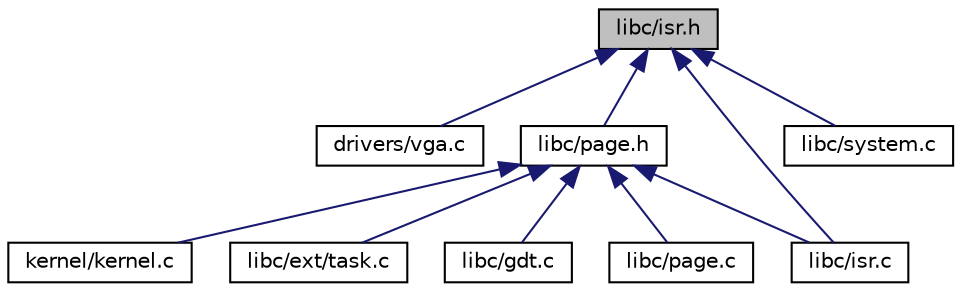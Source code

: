 digraph "libc/isr.h"
{
  edge [fontname="Helvetica",fontsize="10",labelfontname="Helvetica",labelfontsize="10"];
  node [fontname="Helvetica",fontsize="10",shape=record];
  Node2 [label="libc/isr.h",height=0.2,width=0.4,color="black", fillcolor="grey75", style="filled", fontcolor="black"];
  Node2 -> Node3 [dir="back",color="midnightblue",fontsize="10",style="solid"];
  Node3 [label="drivers/vga.c",height=0.2,width=0.4,color="black", fillcolor="white", style="filled",URL="$a00050.html"];
  Node2 -> Node4 [dir="back",color="midnightblue",fontsize="10",style="solid"];
  Node4 [label="libc/page.h",height=0.2,width=0.4,color="black", fillcolor="white", style="filled",URL="$a00110.html"];
  Node4 -> Node5 [dir="back",color="midnightblue",fontsize="10",style="solid"];
  Node5 [label="kernel/kernel.c",height=0.2,width=0.4,color="black", fillcolor="white", style="filled",URL="$a00056.html"];
  Node4 -> Node6 [dir="back",color="midnightblue",fontsize="10",style="solid"];
  Node6 [label="libc/ext/task.c",height=0.2,width=0.4,color="black", fillcolor="white", style="filled",URL="$a00077.html"];
  Node4 -> Node7 [dir="back",color="midnightblue",fontsize="10",style="solid"];
  Node7 [label="libc/gdt.c",height=0.2,width=0.4,color="black", fillcolor="white", style="filled",URL="$a00089.html"];
  Node4 -> Node8 [dir="back",color="midnightblue",fontsize="10",style="solid"];
  Node8 [label="libc/isr.c",height=0.2,width=0.4,color="black", fillcolor="white", style="filled",URL="$a00101.html"];
  Node4 -> Node9 [dir="back",color="midnightblue",fontsize="10",style="solid"];
  Node9 [label="libc/page.c",height=0.2,width=0.4,color="black", fillcolor="white", style="filled",URL="$a00107.html"];
  Node2 -> Node8 [dir="back",color="midnightblue",fontsize="10",style="solid"];
  Node2 -> Node10 [dir="back",color="midnightblue",fontsize="10",style="solid"];
  Node10 [label="libc/system.c",height=0.2,width=0.4,color="black", fillcolor="white", style="filled",URL="$a00119.html"];
}
